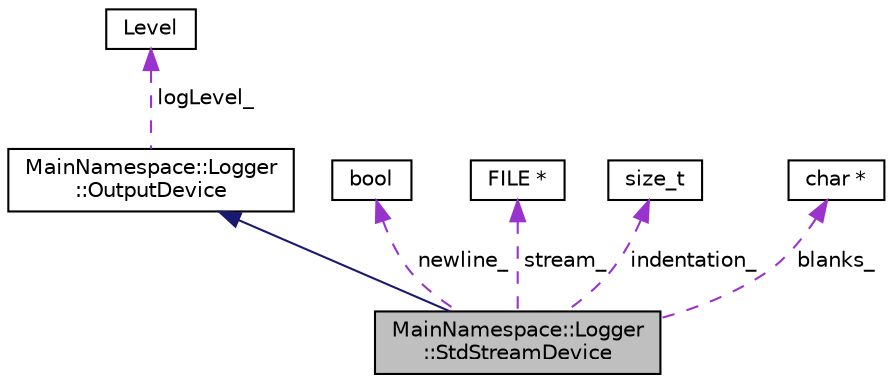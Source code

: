 digraph "MainNamespace::Logger::StdStreamDevice"
{
 // INTERACTIVE_SVG=YES
 // LATEX_PDF_SIZE
  edge [fontname="Helvetica",fontsize="10",labelfontname="Helvetica",labelfontsize="10"];
  node [fontname="Helvetica",fontsize="10",shape=record];
  Node1 [label="MainNamespace::Logger\l::StdStreamDevice",height=0.2,width=0.4,color="black", fillcolor="grey75", style="filled", fontcolor="black",tooltip="Logger for a standard stream. Log to a given FILE pointer, writing log messages immediately...."];
  Node2 -> Node1 [dir="back",color="midnightblue",fontsize="10",style="solid",fontname="Helvetica"];
  Node2 [label="MainNamespace::Logger\l::OutputDevice",height=0.2,width=0.4,color="black", fillcolor="white", style="filled",URL="$class_main_namespace_1_1_logger_1_1_output_device.html",tooltip=" "];
  Node3 -> Node2 [dir="back",color="darkorchid3",fontsize="10",style="dashed",label=" logLevel_" ,fontname="Helvetica"];
  Node3 [label="Level",height=0.2,width=0.4,color="black", fillcolor="white", style="filled",tooltip=" "];
  Node4 -> Node1 [dir="back",color="darkorchid3",fontsize="10",style="dashed",label=" newline_" ,fontname="Helvetica"];
  Node4 [label="bool",height=0.2,width=0.4,color="black", fillcolor="white", style="filled",tooltip=" "];
  Node5 -> Node1 [dir="back",color="darkorchid3",fontsize="10",style="dashed",label=" stream_" ,fontname="Helvetica"];
  Node5 [label="FILE *",height=0.2,width=0.4,color="black", fillcolor="white", style="filled",tooltip=" "];
  Node6 -> Node1 [dir="back",color="darkorchid3",fontsize="10",style="dashed",label=" indentation_" ,fontname="Helvetica"];
  Node6 [label="size_t",height=0.2,width=0.4,color="black", fillcolor="white", style="filled",tooltip=" "];
  Node7 -> Node1 [dir="back",color="darkorchid3",fontsize="10",style="dashed",label=" blanks_" ,fontname="Helvetica"];
  Node7 [label="char *",height=0.2,width=0.4,color="black", fillcolor="white", style="filled",tooltip=" "];
}
